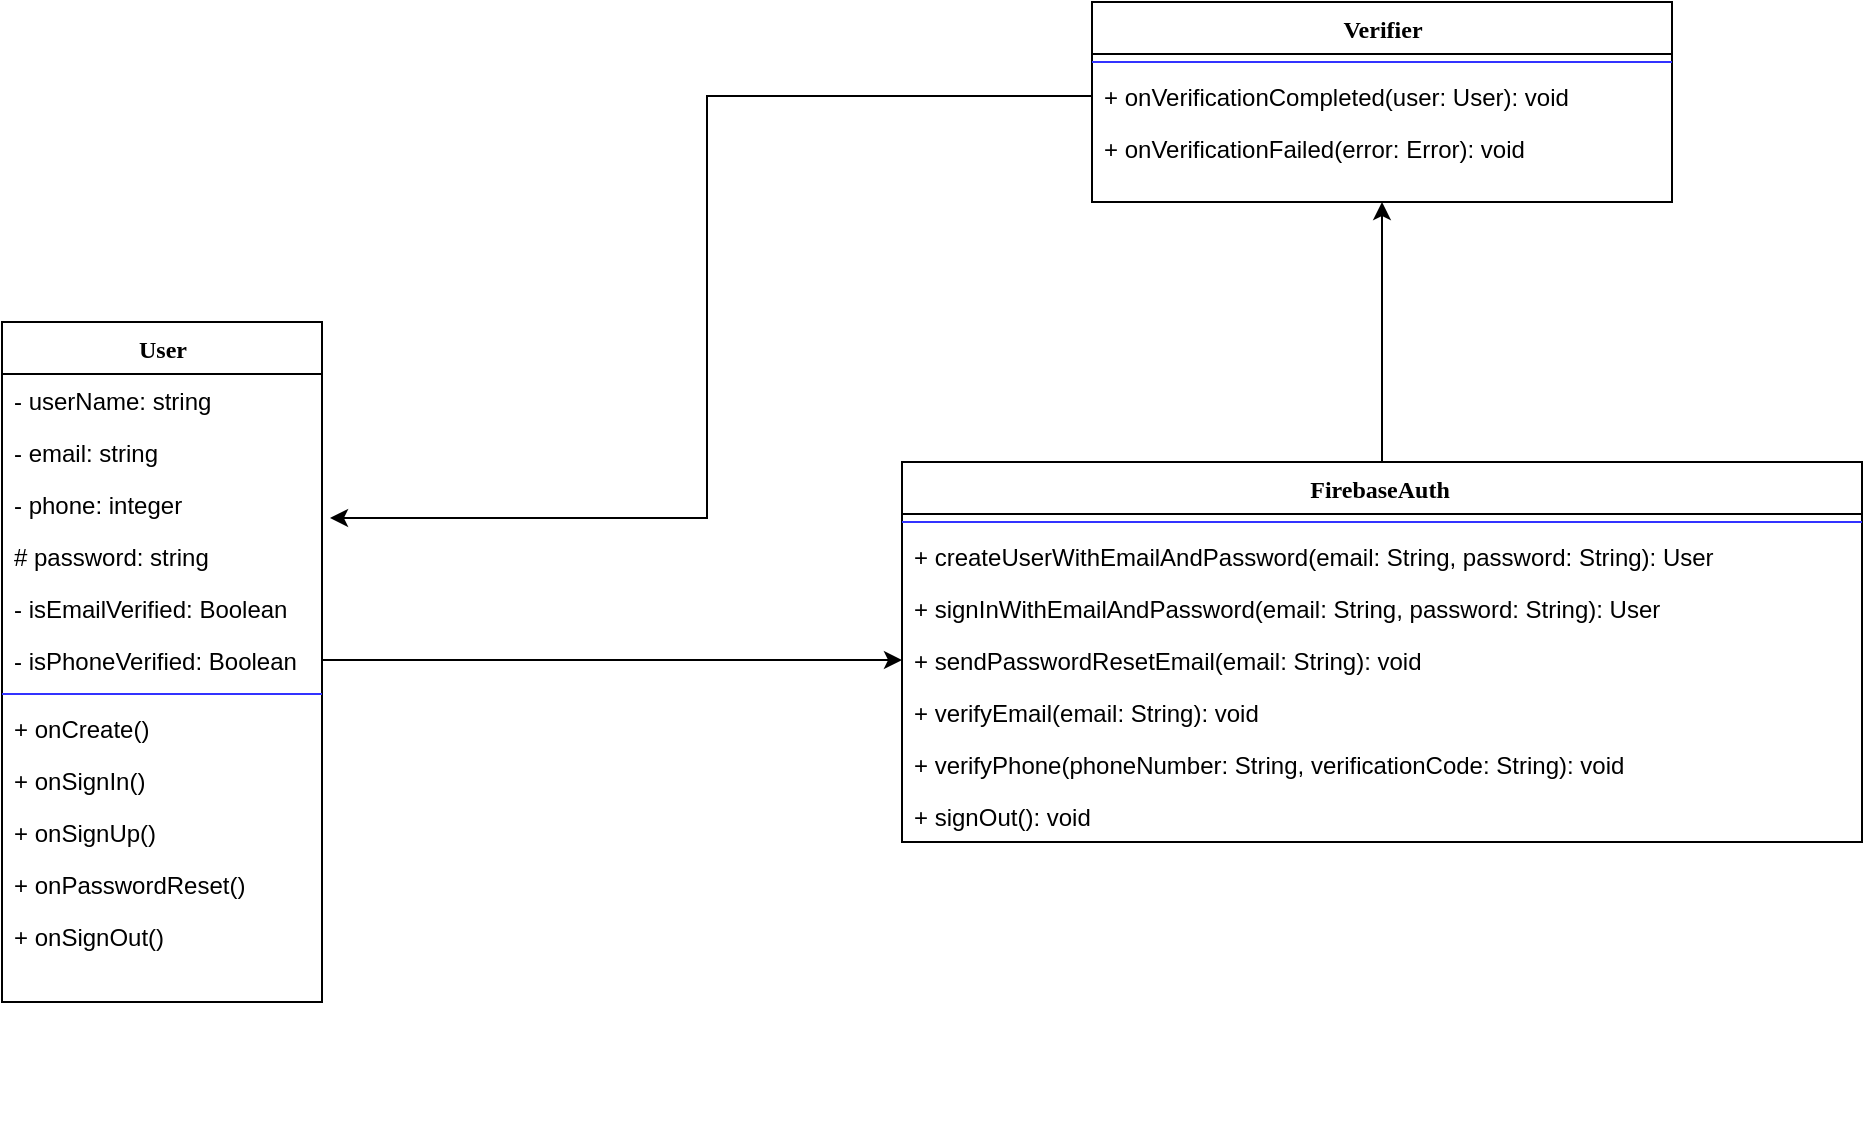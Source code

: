 <mxfile version="21.6.8" type="github">
  <diagram name="Page-1" id="9f46799a-70d6-7492-0946-bef42562c5a5">
    <mxGraphModel dx="1434" dy="757" grid="1" gridSize="10" guides="1" tooltips="1" connect="1" arrows="1" fold="1" page="1" pageScale="1" pageWidth="1100" pageHeight="850" background="none" math="0" shadow="0">
      <root>
        <mxCell id="0" />
        <mxCell id="1" parent="0" />
        <mxCell id="78961159f06e98e8-30" value="User" style="swimlane;html=1;fontStyle=1;align=center;verticalAlign=top;childLayout=stackLayout;horizontal=1;startSize=26;horizontalStack=0;resizeParent=1;resizeLast=0;collapsible=1;marginBottom=0;swimlaneFillColor=#ffffff;rounded=0;shadow=0;comic=0;labelBackgroundColor=none;strokeWidth=1;fillColor=none;fontFamily=Verdana;fontSize=12" parent="1" vertex="1">
          <mxGeometry x="100" y="270" width="160" height="340" as="geometry">
            <mxRectangle x="430" y="83" width="60" height="30" as="alternateBounds" />
          </mxGeometry>
        </mxCell>
        <mxCell id="78961159f06e98e8-31" value="- userName: string" style="text;html=1;strokeColor=none;fillColor=none;align=left;verticalAlign=top;spacingLeft=4;spacingRight=4;whiteSpace=wrap;overflow=hidden;rotatable=0;points=[[0,0.5],[1,0.5]];portConstraint=eastwest;fontColor=#000000;" parent="78961159f06e98e8-30" vertex="1">
          <mxGeometry y="26" width="160" height="26" as="geometry" />
        </mxCell>
        <mxCell id="78961159f06e98e8-32" value="- email: string&lt;span style=&quot;white-space: pre;&quot;&gt;&#x9;&lt;/span&gt;" style="text;html=1;strokeColor=none;fillColor=none;align=left;verticalAlign=top;spacingLeft=4;spacingRight=4;whiteSpace=wrap;overflow=hidden;rotatable=0;points=[[0,0.5],[1,0.5]];portConstraint=eastwest;fontColor=#000000;" parent="78961159f06e98e8-30" vertex="1">
          <mxGeometry y="52" width="160" height="26" as="geometry" />
        </mxCell>
        <mxCell id="78961159f06e98e8-33" value="- phone: integer" style="text;html=1;strokeColor=none;fillColor=none;align=left;verticalAlign=top;spacingLeft=4;spacingRight=4;whiteSpace=wrap;overflow=hidden;rotatable=0;points=[[0,0.5],[1,0.5]];portConstraint=eastwest;fontColor=#000000;" parent="78961159f06e98e8-30" vertex="1">
          <mxGeometry y="78" width="160" height="26" as="geometry" />
        </mxCell>
        <mxCell id="78961159f06e98e8-34" value="# password: string" style="text;html=1;strokeColor=none;fillColor=none;align=left;verticalAlign=top;spacingLeft=4;spacingRight=4;whiteSpace=wrap;overflow=hidden;rotatable=0;points=[[0,0.5],[1,0.5]];portConstraint=eastwest;fontColor=#000000;" parent="78961159f06e98e8-30" vertex="1">
          <mxGeometry y="104" width="160" height="26" as="geometry" />
        </mxCell>
        <mxCell id="Nfk86c8cAm9sKNtI5OIe-13" value="- isEmailVerified: Boolean" style="text;html=1;strokeColor=none;fillColor=none;align=left;verticalAlign=top;spacingLeft=4;spacingRight=4;whiteSpace=wrap;overflow=hidden;rotatable=0;points=[[0,0.5],[1,0.5]];portConstraint=eastwest;fontColor=#000000;" parent="78961159f06e98e8-30" vertex="1">
          <mxGeometry y="130" width="160" height="26" as="geometry" />
        </mxCell>
        <mxCell id="Nfk86c8cAm9sKNtI5OIe-14" value="- isPhoneVerified: Boolean" style="text;html=1;strokeColor=none;fillColor=none;align=left;verticalAlign=top;spacingLeft=4;spacingRight=4;whiteSpace=wrap;overflow=hidden;rotatable=0;points=[[0,0.5],[1,0.5]];portConstraint=eastwest;fontColor=#000000;" parent="78961159f06e98e8-30" vertex="1">
          <mxGeometry y="156" width="160" height="26" as="geometry" />
        </mxCell>
        <mxCell id="78961159f06e98e8-38" value="" style="line;html=1;strokeWidth=1;fillColor=none;align=left;verticalAlign=middle;spacingTop=-1;spacingLeft=3;spacingRight=3;rotatable=0;labelPosition=right;points=[];portConstraint=eastwest;fontColor=#000000;labelBorderColor=none;strokeColor=#3333FF;" parent="78961159f06e98e8-30" vertex="1">
          <mxGeometry y="182" width="160" height="8" as="geometry" />
        </mxCell>
        <mxCell id="78961159f06e98e8-39" value="+ onCreate()" style="text;html=1;strokeColor=none;fillColor=none;align=left;verticalAlign=top;spacingLeft=4;spacingRight=4;whiteSpace=wrap;overflow=hidden;rotatable=0;points=[[0,0.5],[1,0.5]];portConstraint=eastwest;fontColor=#000000;" parent="78961159f06e98e8-30" vertex="1">
          <mxGeometry y="190" width="160" height="26" as="geometry" />
        </mxCell>
        <mxCell id="78961159f06e98e8-40" value="+ onSignIn()" style="text;html=1;strokeColor=none;fillColor=none;align=left;verticalAlign=top;spacingLeft=4;spacingRight=4;whiteSpace=wrap;overflow=hidden;rotatable=0;points=[[0,0.5],[1,0.5]];portConstraint=eastwest;fontColor=#000000;" parent="78961159f06e98e8-30" vertex="1">
          <mxGeometry y="216" width="160" height="26" as="geometry" />
        </mxCell>
        <mxCell id="78961159f06e98e8-42" value="+ onSignUp()" style="text;html=1;strokeColor=none;fillColor=none;align=left;verticalAlign=top;spacingLeft=4;spacingRight=4;whiteSpace=wrap;overflow=hidden;rotatable=0;points=[[0,0.5],[1,0.5]];portConstraint=eastwest;fontColor=#000000;" parent="78961159f06e98e8-30" vertex="1">
          <mxGeometry y="242" width="160" height="26" as="geometry" />
        </mxCell>
        <mxCell id="Nfk86c8cAm9sKNtI5OIe-32" value="+ onPasswordReset()" style="text;html=1;strokeColor=none;fillColor=none;align=left;verticalAlign=top;spacingLeft=4;spacingRight=4;whiteSpace=wrap;overflow=hidden;rotatable=0;points=[[0,0.5],[1,0.5]];portConstraint=eastwest;fontColor=#000000;" parent="78961159f06e98e8-30" vertex="1">
          <mxGeometry y="268" width="160" height="26" as="geometry" />
        </mxCell>
        <mxCell id="Nfk86c8cAm9sKNtI5OIe-56" value="+ onSignOut()" style="text;html=1;strokeColor=none;fillColor=none;align=left;verticalAlign=top;spacingLeft=4;spacingRight=4;whiteSpace=wrap;overflow=hidden;rotatable=0;points=[[0,0.5],[1,0.5]];portConstraint=eastwest;fontColor=#000000;" parent="78961159f06e98e8-30" vertex="1">
          <mxGeometry y="294" width="160" height="26" as="geometry" />
        </mxCell>
        <mxCell id="Nfk86c8cAm9sKNtI5OIe-54" style="edgeStyle=orthogonalEdgeStyle;rounded=0;orthogonalLoop=1;jettySize=auto;html=1;entryX=0.5;entryY=1;entryDx=0;entryDy=0;" parent="1" source="Nfk86c8cAm9sKNtI5OIe-17" target="Nfk86c8cAm9sKNtI5OIe-33" edge="1">
          <mxGeometry relative="1" as="geometry" />
        </mxCell>
        <mxCell id="Nfk86c8cAm9sKNtI5OIe-17" value="FirebaseAuth&amp;nbsp;" style="swimlane;html=1;fontStyle=1;align=center;verticalAlign=top;childLayout=stackLayout;horizontal=1;startSize=26;horizontalStack=0;resizeParent=1;resizeLast=0;collapsible=1;marginBottom=0;swimlaneFillColor=#ffffff;rounded=0;shadow=0;comic=0;labelBackgroundColor=none;strokeWidth=1;fillColor=none;fontFamily=Verdana;fontSize=12" parent="1" vertex="1">
          <mxGeometry x="550" y="340" width="480" height="190" as="geometry">
            <mxRectangle x="430" y="83" width="60" height="30" as="alternateBounds" />
          </mxGeometry>
        </mxCell>
        <mxCell id="Nfk86c8cAm9sKNtI5OIe-24" value="" style="line;html=1;strokeWidth=1;fillColor=none;align=left;verticalAlign=middle;spacingTop=-1;spacingLeft=3;spacingRight=3;rotatable=0;labelPosition=right;points=[];portConstraint=eastwest;fontColor=#000000;labelBorderColor=none;strokeColor=#3333FF;" parent="Nfk86c8cAm9sKNtI5OIe-17" vertex="1">
          <mxGeometry y="26" width="480" height="8" as="geometry" />
        </mxCell>
        <mxCell id="Nfk86c8cAm9sKNtI5OIe-25" value="+ createUserWithEmailAndPassword(email: String, password: String): User" style="text;html=1;strokeColor=none;fillColor=none;align=left;verticalAlign=top;spacingLeft=4;spacingRight=4;whiteSpace=wrap;overflow=hidden;rotatable=0;points=[[0,0.5],[1,0.5]];portConstraint=eastwest;fontColor=#000000;" parent="Nfk86c8cAm9sKNtI5OIe-17" vertex="1">
          <mxGeometry y="34" width="480" height="26" as="geometry" />
        </mxCell>
        <mxCell id="Nfk86c8cAm9sKNtI5OIe-26" value="+ signInWithEmailAndPassword(email: String, password: String): User" style="text;html=1;strokeColor=none;fillColor=none;align=left;verticalAlign=top;spacingLeft=4;spacingRight=4;whiteSpace=wrap;overflow=hidden;rotatable=0;points=[[0,0.5],[1,0.5]];portConstraint=eastwest;fontColor=#000000;" parent="Nfk86c8cAm9sKNtI5OIe-17" vertex="1">
          <mxGeometry y="60" width="480" height="26" as="geometry" />
        </mxCell>
        <mxCell id="Nfk86c8cAm9sKNtI5OIe-27" value="+ sendPasswordResetEmail(email: String): void&amp;nbsp; &amp;nbsp; &amp;nbsp;" style="text;html=1;strokeColor=none;fillColor=none;align=left;verticalAlign=top;spacingLeft=4;spacingRight=4;whiteSpace=wrap;overflow=hidden;rotatable=0;points=[[0,0.5],[1,0.5]];portConstraint=eastwest;fontColor=#000000;" parent="Nfk86c8cAm9sKNtI5OIe-17" vertex="1">
          <mxGeometry y="86" width="480" height="26" as="geometry" />
        </mxCell>
        <mxCell id="Nfk86c8cAm9sKNtI5OIe-29" value="+ verifyEmail(email: String): void&amp;nbsp;" style="text;html=1;strokeColor=none;fillColor=none;align=left;verticalAlign=top;spacingLeft=4;spacingRight=4;whiteSpace=wrap;overflow=hidden;rotatable=0;points=[[0,0.5],[1,0.5]];portConstraint=eastwest;fontColor=#000000;" parent="Nfk86c8cAm9sKNtI5OIe-17" vertex="1">
          <mxGeometry y="112" width="480" height="26" as="geometry" />
        </mxCell>
        <mxCell id="Nfk86c8cAm9sKNtI5OIe-28" value="+ verifyPhone(phoneNumber: String, verificationCode: String): void&amp;nbsp;" style="text;html=1;strokeColor=none;fillColor=none;align=left;verticalAlign=top;spacingLeft=4;spacingRight=4;whiteSpace=wrap;overflow=hidden;rotatable=0;points=[[0,0.5],[1,0.5]];portConstraint=eastwest;fontColor=#000000;" parent="Nfk86c8cAm9sKNtI5OIe-17" vertex="1">
          <mxGeometry y="138" width="480" height="26" as="geometry" />
        </mxCell>
        <mxCell id="Nfk86c8cAm9sKNtI5OIe-30" value="+ signOut(): void&amp;nbsp;&amp;nbsp;" style="text;html=1;strokeColor=none;fillColor=none;align=left;verticalAlign=top;spacingLeft=4;spacingRight=4;whiteSpace=wrap;overflow=hidden;rotatable=0;points=[[0,0.5],[1,0.5]];portConstraint=eastwest;fontColor=#000000;" parent="Nfk86c8cAm9sKNtI5OIe-17" vertex="1">
          <mxGeometry y="164" width="480" height="26" as="geometry" />
        </mxCell>
        <mxCell id="Nfk86c8cAm9sKNtI5OIe-33" value="Verifier" style="swimlane;html=1;fontStyle=1;align=center;verticalAlign=top;childLayout=stackLayout;horizontal=1;startSize=26;horizontalStack=0;resizeParent=1;resizeLast=0;collapsible=1;marginBottom=0;swimlaneFillColor=#ffffff;rounded=0;shadow=0;comic=0;labelBackgroundColor=none;strokeWidth=1;fillColor=none;fontFamily=Verdana;fontSize=12" parent="1" vertex="1">
          <mxGeometry x="645" y="110" width="290" height="100" as="geometry">
            <mxRectangle x="430" y="83" width="60" height="30" as="alternateBounds" />
          </mxGeometry>
        </mxCell>
        <mxCell id="Nfk86c8cAm9sKNtI5OIe-34" value="" style="line;html=1;strokeWidth=1;fillColor=none;align=left;verticalAlign=middle;spacingTop=-1;spacingLeft=3;spacingRight=3;rotatable=0;labelPosition=right;points=[];portConstraint=eastwest;fontColor=#000000;labelBorderColor=none;strokeColor=#3333FF;" parent="Nfk86c8cAm9sKNtI5OIe-33" vertex="1">
          <mxGeometry y="26" width="290" height="8" as="geometry" />
        </mxCell>
        <mxCell id="Nfk86c8cAm9sKNtI5OIe-35" value="+ onVerificationCompleted(user: User): void" style="text;html=1;strokeColor=none;fillColor=none;align=left;verticalAlign=top;spacingLeft=4;spacingRight=4;whiteSpace=wrap;overflow=hidden;rotatable=0;points=[[0,0.5],[1,0.5]];portConstraint=eastwest;fontColor=#000000;" parent="Nfk86c8cAm9sKNtI5OIe-33" vertex="1">
          <mxGeometry y="34" width="290" height="26" as="geometry" />
        </mxCell>
        <mxCell id="Nfk86c8cAm9sKNtI5OIe-36" value="+ onVerificationFailed(error: Error): void" style="text;html=1;strokeColor=none;fillColor=none;align=left;verticalAlign=top;spacingLeft=4;spacingRight=4;whiteSpace=wrap;overflow=hidden;rotatable=0;points=[[0,0.5],[1,0.5]];portConstraint=eastwest;fontColor=#000000;" parent="Nfk86c8cAm9sKNtI5OIe-33" vertex="1">
          <mxGeometry y="60" width="290" height="26" as="geometry" />
        </mxCell>
        <mxCell id="Nfk86c8cAm9sKNtI5OIe-57" style="edgeStyle=orthogonalEdgeStyle;rounded=0;orthogonalLoop=1;jettySize=auto;html=1;exitX=1;exitY=0.5;exitDx=0;exitDy=0;entryX=0;entryY=0.5;entryDx=0;entryDy=0;" parent="1" source="Nfk86c8cAm9sKNtI5OIe-14" target="Nfk86c8cAm9sKNtI5OIe-27" edge="1">
          <mxGeometry relative="1" as="geometry" />
        </mxCell>
        <mxCell id="Nfk86c8cAm9sKNtI5OIe-58" style="edgeStyle=orthogonalEdgeStyle;rounded=0;orthogonalLoop=1;jettySize=auto;html=1;exitX=0;exitY=0.5;exitDx=0;exitDy=0;entryX=1.025;entryY=0.769;entryDx=0;entryDy=0;entryPerimeter=0;" parent="1" source="Nfk86c8cAm9sKNtI5OIe-35" target="78961159f06e98e8-33" edge="1">
          <mxGeometry relative="1" as="geometry" />
        </mxCell>
        <mxCell id="bOZBHEZkhoJHrU0uEOok-1" value="&lt;div id=&quot;app&quot;&gt;&lt;/div&gt;" style="text;whiteSpace=wrap;html=1;" parent="1" vertex="1">
          <mxGeometry x="140" y="650" width="30" height="20" as="geometry" />
        </mxCell>
      </root>
    </mxGraphModel>
  </diagram>
</mxfile>
